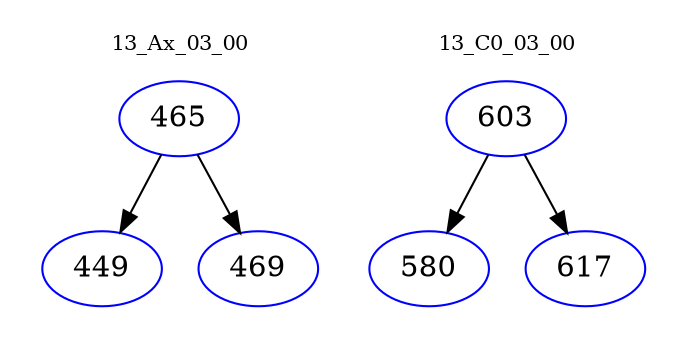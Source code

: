 digraph{
subgraph cluster_0 {
color = white
label = "13_Ax_03_00";
fontsize=10;
T0_465 [label="465", color="blue"]
T0_465 -> T0_449 [color="black"]
T0_449 [label="449", color="blue"]
T0_465 -> T0_469 [color="black"]
T0_469 [label="469", color="blue"]
}
subgraph cluster_1 {
color = white
label = "13_C0_03_00";
fontsize=10;
T1_603 [label="603", color="blue"]
T1_603 -> T1_580 [color="black"]
T1_580 [label="580", color="blue"]
T1_603 -> T1_617 [color="black"]
T1_617 [label="617", color="blue"]
}
}
